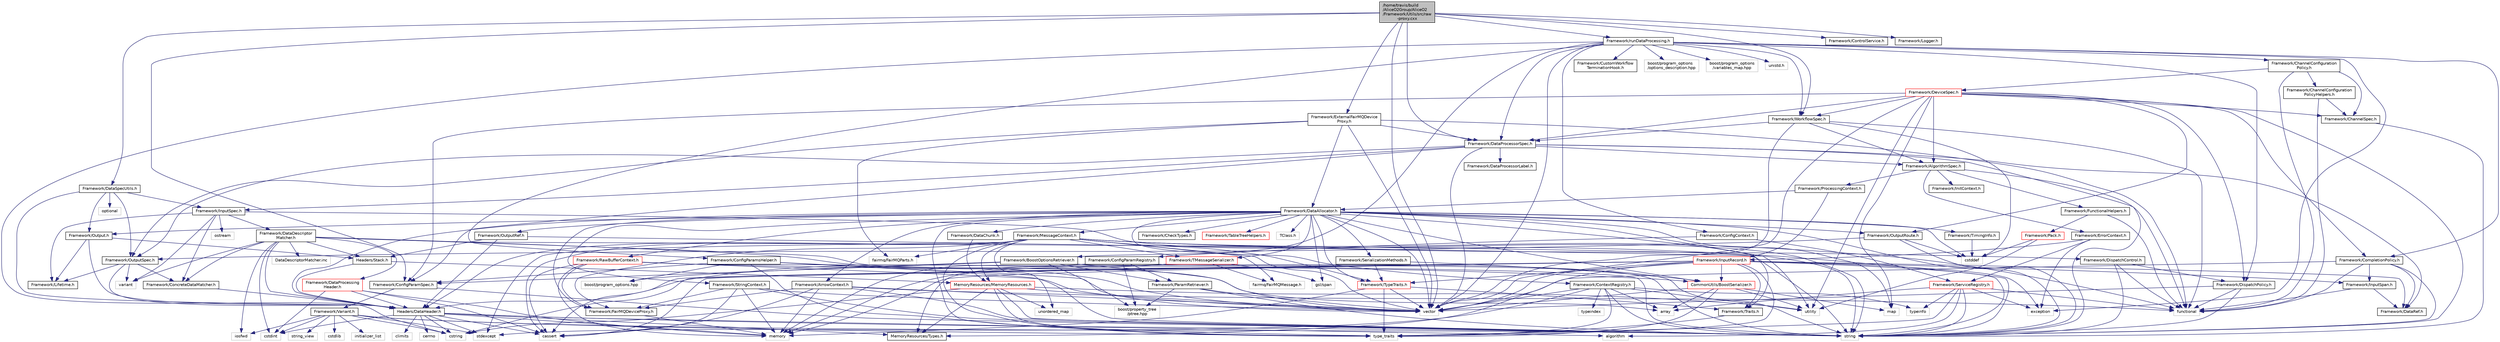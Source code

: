 digraph "/home/travis/build/AliceO2Group/AliceO2/Framework/Utils/src/raw-proxy.cxx"
{
 // INTERACTIVE_SVG=YES
  bgcolor="transparent";
  edge [fontname="Helvetica",fontsize="10",labelfontname="Helvetica",labelfontsize="10"];
  node [fontname="Helvetica",fontsize="10",shape=record];
  Node0 [label="/home/travis/build\l/AliceO2Group/AliceO2\l/Framework/Utils/src/raw\l-proxy.cxx",height=0.2,width=0.4,color="black", fillcolor="grey75", style="filled", fontcolor="black"];
  Node0 -> Node1 [color="midnightblue",fontsize="10",style="solid",fontname="Helvetica"];
  Node1 [label="Framework/WorkflowSpec.h",height=0.2,width=0.4,color="black",URL="$df/da1/WorkflowSpec_8h.html"];
  Node1 -> Node2 [color="midnightblue",fontsize="10",style="solid",fontname="Helvetica"];
  Node2 [label="Framework/DataProcessorSpec.h",height=0.2,width=0.4,color="black",URL="$d0/df4/DataProcessorSpec_8h.html"];
  Node2 -> Node3 [color="midnightblue",fontsize="10",style="solid",fontname="Helvetica"];
  Node3 [label="Framework/AlgorithmSpec.h",height=0.2,width=0.4,color="black",URL="$d0/d14/AlgorithmSpec_8h.html"];
  Node3 -> Node4 [color="midnightblue",fontsize="10",style="solid",fontname="Helvetica"];
  Node4 [label="Framework/ProcessingContext.h",height=0.2,width=0.4,color="black",URL="$de/d6a/ProcessingContext_8h.html"];
  Node4 -> Node5 [color="midnightblue",fontsize="10",style="solid",fontname="Helvetica"];
  Node5 [label="Framework/InputRecord.h",height=0.2,width=0.4,color="red",URL="$d6/d5c/InputRecord_8h.html"];
  Node5 -> Node6 [color="midnightblue",fontsize="10",style="solid",fontname="Helvetica"];
  Node6 [label="Framework/DataRef.h",height=0.2,width=0.4,color="black",URL="$d5/dfb/DataRef_8h.html"];
  Node5 -> Node20 [color="midnightblue",fontsize="10",style="solid",fontname="Helvetica"];
  Node20 [label="Framework/TypeTraits.h",height=0.2,width=0.4,color="red",URL="$d0/d95/TypeTraits_8h.html"];
  Node20 -> Node21 [color="midnightblue",fontsize="10",style="solid",fontname="Helvetica"];
  Node21 [label="type_traits",height=0.2,width=0.4,color="grey75"];
  Node20 -> Node22 [color="midnightblue",fontsize="10",style="solid",fontname="Helvetica"];
  Node22 [label="vector",height=0.2,width=0.4,color="grey75"];
  Node20 -> Node16 [color="midnightblue",fontsize="10",style="solid",fontname="Helvetica"];
  Node16 [label="memory",height=0.2,width=0.4,color="grey75"];
  Node20 -> Node23 [color="midnightblue",fontsize="10",style="solid",fontname="Helvetica"];
  Node23 [label="Framework/Traits.h",height=0.2,width=0.4,color="black",URL="$db/d31/Traits_8h.html"];
  Node23 -> Node21 [color="midnightblue",fontsize="10",style="solid",fontname="Helvetica"];
  Node5 -> Node82 [color="midnightblue",fontsize="10",style="solid",fontname="Helvetica"];
  Node82 [label="Framework/InputSpan.h",height=0.2,width=0.4,color="black",URL="$da/d0f/InputSpan_8h.html"];
  Node82 -> Node6 [color="midnightblue",fontsize="10",style="solid",fontname="Helvetica"];
  Node82 -> Node80 [color="midnightblue",fontsize="10",style="solid",fontname="Helvetica"];
  Node80 [label="functional",height=0.2,width=0.4,color="grey75"];
  Node5 -> Node23 [color="midnightblue",fontsize="10",style="solid",fontname="Helvetica"];
  Node5 -> Node18 [color="midnightblue",fontsize="10",style="solid",fontname="Helvetica"];
  Node18 [label="MemoryResources/Types.h",height=0.2,width=0.4,color="black",URL="$d7/df8/Types_8h.html"];
  Node5 -> Node43 [color="midnightblue",fontsize="10",style="solid",fontname="Helvetica"];
  Node43 [label="Headers/DataHeader.h",height=0.2,width=0.4,color="black",URL="$dc/dcd/DataHeader_8h.html"];
  Node43 -> Node44 [color="midnightblue",fontsize="10",style="solid",fontname="Helvetica"];
  Node44 [label="cstdint",height=0.2,width=0.4,color="grey75"];
  Node43 -> Node16 [color="midnightblue",fontsize="10",style="solid",fontname="Helvetica"];
  Node43 -> Node45 [color="midnightblue",fontsize="10",style="solid",fontname="Helvetica"];
  Node45 [label="cassert",height=0.2,width=0.4,color="grey75"];
  Node43 -> Node46 [color="midnightblue",fontsize="10",style="solid",fontname="Helvetica"];
  Node46 [label="cstring",height=0.2,width=0.4,color="grey75"];
  Node43 -> Node47 [color="midnightblue",fontsize="10",style="solid",fontname="Helvetica"];
  Node47 [label="algorithm",height=0.2,width=0.4,color="grey75"];
  Node43 -> Node48 [color="midnightblue",fontsize="10",style="solid",fontname="Helvetica"];
  Node48 [label="stdexcept",height=0.2,width=0.4,color="grey75"];
  Node43 -> Node49 [color="midnightblue",fontsize="10",style="solid",fontname="Helvetica"];
  Node49 [label="string",height=0.2,width=0.4,color="grey75"];
  Node43 -> Node50 [color="midnightblue",fontsize="10",style="solid",fontname="Helvetica"];
  Node50 [label="climits",height=0.2,width=0.4,color="grey75"];
  Node43 -> Node18 [color="midnightblue",fontsize="10",style="solid",fontname="Helvetica"];
  Node43 -> Node51 [color="midnightblue",fontsize="10",style="solid",fontname="Helvetica"];
  Node51 [label="cerrno",height=0.2,width=0.4,color="grey75"];
  Node5 -> Node27 [color="midnightblue",fontsize="10",style="solid",fontname="Helvetica"];
  Node27 [label="CommonUtils/BoostSerializer.h",height=0.2,width=0.4,color="red",URL="$d7/d91/BoostSerializer_8h.html",tooltip="Templatised boost serializer/deserializer for containers and base types. "];
  Node27 -> Node28 [color="midnightblue",fontsize="10",style="solid",fontname="Helvetica"];
  Node28 [label="utility",height=0.2,width=0.4,color="grey75"];
  Node27 -> Node21 [color="midnightblue",fontsize="10",style="solid",fontname="Helvetica"];
  Node27 -> Node29 [color="midnightblue",fontsize="10",style="solid",fontname="Helvetica"];
  Node29 [label="array",height=0.2,width=0.4,color="grey75"];
  Node27 -> Node22 [color="midnightblue",fontsize="10",style="solid",fontname="Helvetica"];
  Node27 -> Node31 [color="midnightblue",fontsize="10",style="solid",fontname="Helvetica"];
  Node31 [label="map",height=0.2,width=0.4,color="grey75"];
  Node5 -> Node49 [color="midnightblue",fontsize="10",style="solid",fontname="Helvetica"];
  Node5 -> Node22 [color="midnightblue",fontsize="10",style="solid",fontname="Helvetica"];
  Node5 -> Node46 [color="midnightblue",fontsize="10",style="solid",fontname="Helvetica"];
  Node5 -> Node45 [color="midnightblue",fontsize="10",style="solid",fontname="Helvetica"];
  Node5 -> Node85 [color="midnightblue",fontsize="10",style="solid",fontname="Helvetica"];
  Node85 [label="exception",height=0.2,width=0.4,color="grey75"];
  Node5 -> Node16 [color="midnightblue",fontsize="10",style="solid",fontname="Helvetica"];
  Node5 -> Node21 [color="midnightblue",fontsize="10",style="solid",fontname="Helvetica"];
  Node4 -> Node86 [color="midnightblue",fontsize="10",style="solid",fontname="Helvetica"];
  Node86 [label="Framework/DataAllocator.h",height=0.2,width=0.4,color="black",URL="$d1/d28/DataAllocator_8h.html"];
  Node86 -> Node87 [color="midnightblue",fontsize="10",style="solid",fontname="Helvetica"];
  Node87 [label="Framework/ContextRegistry.h",height=0.2,width=0.4,color="black",URL="$df/d2f/ContextRegistry_8h.html"];
  Node87 -> Node88 [color="midnightblue",fontsize="10",style="solid",fontname="Helvetica"];
  Node88 [label="typeinfo",height=0.2,width=0.4,color="grey75"];
  Node87 -> Node89 [color="midnightblue",fontsize="10",style="solid",fontname="Helvetica"];
  Node89 [label="typeindex",height=0.2,width=0.4,color="grey75"];
  Node87 -> Node21 [color="midnightblue",fontsize="10",style="solid",fontname="Helvetica"];
  Node87 -> Node49 [color="midnightblue",fontsize="10",style="solid",fontname="Helvetica"];
  Node87 -> Node48 [color="midnightblue",fontsize="10",style="solid",fontname="Helvetica"];
  Node87 -> Node22 [color="midnightblue",fontsize="10",style="solid",fontname="Helvetica"];
  Node87 -> Node28 [color="midnightblue",fontsize="10",style="solid",fontname="Helvetica"];
  Node87 -> Node29 [color="midnightblue",fontsize="10",style="solid",fontname="Helvetica"];
  Node86 -> Node90 [color="midnightblue",fontsize="10",style="solid",fontname="Helvetica"];
  Node90 [label="Framework/MessageContext.h",height=0.2,width=0.4,color="black",URL="$dc/dc4/MessageContext_8h.html"];
  Node90 -> Node91 [color="midnightblue",fontsize="10",style="solid",fontname="Helvetica"];
  Node91 [label="Framework/DispatchControl.h",height=0.2,width=0.4,color="black",URL="$dd/dda/DispatchControl_8h.html"];
  Node91 -> Node92 [color="midnightblue",fontsize="10",style="solid",fontname="Helvetica"];
  Node92 [label="Framework/DispatchPolicy.h",height=0.2,width=0.4,color="black",URL="$da/de6/DispatchPolicy_8h.html"];
  Node92 -> Node80 [color="midnightblue",fontsize="10",style="solid",fontname="Helvetica"];
  Node92 -> Node49 [color="midnightblue",fontsize="10",style="solid",fontname="Helvetica"];
  Node92 -> Node22 [color="midnightblue",fontsize="10",style="solid",fontname="Helvetica"];
  Node91 -> Node80 [color="midnightblue",fontsize="10",style="solid",fontname="Helvetica"];
  Node91 -> Node49 [color="midnightblue",fontsize="10",style="solid",fontname="Helvetica"];
  Node90 -> Node93 [color="midnightblue",fontsize="10",style="solid",fontname="Helvetica"];
  Node93 [label="Framework/FairMQDeviceProxy.h",height=0.2,width=0.4,color="black",URL="$d8/d71/FairMQDeviceProxy_8h.html"];
  Node93 -> Node16 [color="midnightblue",fontsize="10",style="solid",fontname="Helvetica"];
  Node90 -> Node8 [color="midnightblue",fontsize="10",style="solid",fontname="Helvetica"];
  Node8 [label="Framework/TMessageSerializer.h",height=0.2,width=0.4,color="red",URL="$d8/d3c/TMessageSerializer_8h.html"];
  Node8 -> Node9 [color="midnightblue",fontsize="10",style="solid",fontname="Helvetica"];
  Node9 [label="fairmq/FairMQMessage.h",height=0.2,width=0.4,color="grey75"];
  Node8 -> Node15 [color="midnightblue",fontsize="10",style="solid",fontname="Helvetica"];
  Node15 [label="gsl/span",height=0.2,width=0.4,color="grey75"];
  Node8 -> Node16 [color="midnightblue",fontsize="10",style="solid",fontname="Helvetica"];
  Node8 -> Node18 [color="midnightblue",fontsize="10",style="solid",fontname="Helvetica"];
  Node90 -> Node20 [color="midnightblue",fontsize="10",style="solid",fontname="Helvetica"];
  Node90 -> Node43 [color="midnightblue",fontsize="10",style="solid",fontname="Helvetica"];
  Node90 -> Node61 [color="midnightblue",fontsize="10",style="solid",fontname="Helvetica"];
  Node61 [label="MemoryResources/MemoryResources.h",height=0.2,width=0.4,color="red",URL="$dc/d03/MemoryResources_8h.html"];
  Node61 -> Node46 [color="midnightblue",fontsize="10",style="solid",fontname="Helvetica"];
  Node61 -> Node49 [color="midnightblue",fontsize="10",style="solid",fontname="Helvetica"];
  Node61 -> Node21 [color="midnightblue",fontsize="10",style="solid",fontname="Helvetica"];
  Node61 -> Node28 [color="midnightblue",fontsize="10",style="solid",fontname="Helvetica"];
  Node61 -> Node22 [color="midnightblue",fontsize="10",style="solid",fontname="Helvetica"];
  Node61 -> Node66 [color="midnightblue",fontsize="10",style="solid",fontname="Helvetica"];
  Node66 [label="unordered_map",height=0.2,width=0.4,color="grey75"];
  Node61 -> Node18 [color="midnightblue",fontsize="10",style="solid",fontname="Helvetica"];
  Node90 -> Node9 [color="midnightblue",fontsize="10",style="solid",fontname="Helvetica"];
  Node90 -> Node94 [color="midnightblue",fontsize="10",style="solid",fontname="Helvetica"];
  Node94 [label="fairmq/FairMQParts.h",height=0.2,width=0.4,color="grey75"];
  Node90 -> Node45 [color="midnightblue",fontsize="10",style="solid",fontname="Helvetica"];
  Node90 -> Node80 [color="midnightblue",fontsize="10",style="solid",fontname="Helvetica"];
  Node90 -> Node48 [color="midnightblue",fontsize="10",style="solid",fontname="Helvetica"];
  Node90 -> Node49 [color="midnightblue",fontsize="10",style="solid",fontname="Helvetica"];
  Node90 -> Node21 [color="midnightblue",fontsize="10",style="solid",fontname="Helvetica"];
  Node90 -> Node66 [color="midnightblue",fontsize="10",style="solid",fontname="Helvetica"];
  Node90 -> Node22 [color="midnightblue",fontsize="10",style="solid",fontname="Helvetica"];
  Node86 -> Node95 [color="midnightblue",fontsize="10",style="solid",fontname="Helvetica"];
  Node95 [label="Framework/StringContext.h",height=0.2,width=0.4,color="black",URL="$dd/df6/StringContext_8h.html"];
  Node95 -> Node93 [color="midnightblue",fontsize="10",style="solid",fontname="Helvetica"];
  Node95 -> Node22 [color="midnightblue",fontsize="10",style="solid",fontname="Helvetica"];
  Node95 -> Node45 [color="midnightblue",fontsize="10",style="solid",fontname="Helvetica"];
  Node95 -> Node49 [color="midnightblue",fontsize="10",style="solid",fontname="Helvetica"];
  Node95 -> Node16 [color="midnightblue",fontsize="10",style="solid",fontname="Helvetica"];
  Node86 -> Node96 [color="midnightblue",fontsize="10",style="solid",fontname="Helvetica"];
  Node96 [label="Framework/ArrowContext.h",height=0.2,width=0.4,color="black",URL="$d8/da2/ArrowContext_8h.html"];
  Node96 -> Node93 [color="midnightblue",fontsize="10",style="solid",fontname="Helvetica"];
  Node96 -> Node45 [color="midnightblue",fontsize="10",style="solid",fontname="Helvetica"];
  Node96 -> Node80 [color="midnightblue",fontsize="10",style="solid",fontname="Helvetica"];
  Node96 -> Node16 [color="midnightblue",fontsize="10",style="solid",fontname="Helvetica"];
  Node96 -> Node49 [color="midnightblue",fontsize="10",style="solid",fontname="Helvetica"];
  Node96 -> Node22 [color="midnightblue",fontsize="10",style="solid",fontname="Helvetica"];
  Node86 -> Node97 [color="midnightblue",fontsize="10",style="solid",fontname="Helvetica"];
  Node97 [label="Framework/RawBufferContext.h",height=0.2,width=0.4,color="red",URL="$d8/d25/RawBufferContext_8h.html",tooltip=" "];
  Node97 -> Node93 [color="midnightblue",fontsize="10",style="solid",fontname="Helvetica"];
  Node97 -> Node27 [color="midnightblue",fontsize="10",style="solid",fontname="Helvetica"];
  Node97 -> Node22 [color="midnightblue",fontsize="10",style="solid",fontname="Helvetica"];
  Node97 -> Node45 [color="midnightblue",fontsize="10",style="solid",fontname="Helvetica"];
  Node97 -> Node49 [color="midnightblue",fontsize="10",style="solid",fontname="Helvetica"];
  Node97 -> Node16 [color="midnightblue",fontsize="10",style="solid",fontname="Helvetica"];
  Node86 -> Node27 [color="midnightblue",fontsize="10",style="solid",fontname="Helvetica"];
  Node86 -> Node74 [color="midnightblue",fontsize="10",style="solid",fontname="Helvetica"];
  Node74 [label="Framework/Output.h",height=0.2,width=0.4,color="black",URL="$d3/ddf/Output_8h.html"];
  Node74 -> Node43 [color="midnightblue",fontsize="10",style="solid",fontname="Helvetica"];
  Node74 -> Node52 [color="midnightblue",fontsize="10",style="solid",fontname="Helvetica"];
  Node52 [label="Framework/Lifetime.h",height=0.2,width=0.4,color="black",URL="$dc/dca/Lifetime_8h.html"];
  Node74 -> Node60 [color="midnightblue",fontsize="10",style="solid",fontname="Helvetica"];
  Node60 [label="Headers/Stack.h",height=0.2,width=0.4,color="black",URL="$d4/d00/Headers_2include_2Headers_2Stack_8h.html"];
  Node60 -> Node61 [color="midnightblue",fontsize="10",style="solid",fontname="Helvetica"];
  Node60 -> Node43 [color="midnightblue",fontsize="10",style="solid",fontname="Helvetica"];
  Node86 -> Node99 [color="midnightblue",fontsize="10",style="solid",fontname="Helvetica"];
  Node99 [label="Framework/OutputRef.h",height=0.2,width=0.4,color="black",URL="$d6/d5a/OutputRef_8h.html"];
  Node99 -> Node43 [color="midnightblue",fontsize="10",style="solid",fontname="Helvetica"];
  Node99 -> Node60 [color="midnightblue",fontsize="10",style="solid",fontname="Helvetica"];
  Node99 -> Node49 [color="midnightblue",fontsize="10",style="solid",fontname="Helvetica"];
  Node86 -> Node100 [color="midnightblue",fontsize="10",style="solid",fontname="Helvetica"];
  Node100 [label="Framework/OutputRoute.h",height=0.2,width=0.4,color="black",URL="$d6/df4/OutputRoute_8h.html"];
  Node100 -> Node42 [color="midnightblue",fontsize="10",style="solid",fontname="Helvetica"];
  Node42 [label="Framework/OutputSpec.h",height=0.2,width=0.4,color="black",URL="$db/d2d/OutputSpec_8h.html"];
  Node42 -> Node43 [color="midnightblue",fontsize="10",style="solid",fontname="Helvetica"];
  Node42 -> Node52 [color="midnightblue",fontsize="10",style="solid",fontname="Helvetica"];
  Node42 -> Node53 [color="midnightblue",fontsize="10",style="solid",fontname="Helvetica"];
  Node53 [label="Framework/ConcreteDataMatcher.h",height=0.2,width=0.4,color="black",URL="$d0/d1b/ConcreteDataMatcher_8h.html"];
  Node53 -> Node43 [color="midnightblue",fontsize="10",style="solid",fontname="Helvetica"];
  Node42 -> Node54 [color="midnightblue",fontsize="10",style="solid",fontname="Helvetica"];
  Node54 [label="variant",height=0.2,width=0.4,color="grey75"];
  Node100 -> Node81 [color="midnightblue",fontsize="10",style="solid",fontname="Helvetica"];
  Node81 [label="cstddef",height=0.2,width=0.4,color="grey75"];
  Node100 -> Node49 [color="midnightblue",fontsize="10",style="solid",fontname="Helvetica"];
  Node86 -> Node101 [color="midnightblue",fontsize="10",style="solid",fontname="Helvetica"];
  Node101 [label="Framework/DataChunk.h",height=0.2,width=0.4,color="black",URL="$d7/d31/DataChunk_8h.html"];
  Node101 -> Node61 [color="midnightblue",fontsize="10",style="solid",fontname="Helvetica"];
  Node86 -> Node93 [color="midnightblue",fontsize="10",style="solid",fontname="Helvetica"];
  Node86 -> Node102 [color="midnightblue",fontsize="10",style="solid",fontname="Helvetica"];
  Node102 [label="Framework/TimingInfo.h",height=0.2,width=0.4,color="black",URL="$da/d2b/TimingInfo_8h.html"];
  Node102 -> Node81 [color="midnightblue",fontsize="10",style="solid",fontname="Helvetica"];
  Node86 -> Node8 [color="midnightblue",fontsize="10",style="solid",fontname="Helvetica"];
  Node86 -> Node20 [color="midnightblue",fontsize="10",style="solid",fontname="Helvetica"];
  Node86 -> Node23 [color="midnightblue",fontsize="10",style="solid",fontname="Helvetica"];
  Node86 -> Node19 [color="midnightblue",fontsize="10",style="solid",fontname="Helvetica"];
  Node19 [label="Framework/SerializationMethods.h",height=0.2,width=0.4,color="black",URL="$d1/d53/SerializationMethods_8h.html",tooltip="Type wrappers for enfording a specific serialization method. "];
  Node19 -> Node20 [color="midnightblue",fontsize="10",style="solid",fontname="Helvetica"];
  Node19 -> Node27 [color="midnightblue",fontsize="10",style="solid",fontname="Helvetica"];
  Node86 -> Node103 [color="midnightblue",fontsize="10",style="solid",fontname="Helvetica"];
  Node103 [label="Framework/CheckTypes.h",height=0.2,width=0.4,color="black",URL="$d1/d00/CheckTypes_8h.html"];
  Node86 -> Node104 [color="midnightblue",fontsize="10",style="solid",fontname="Helvetica"];
  Node104 [label="Framework/TableTreeHelpers.h",height=0.2,width=0.4,color="red",URL="$d4/df5/TableTreeHelpers_8h.html"];
  Node86 -> Node43 [color="midnightblue",fontsize="10",style="solid",fontname="Helvetica"];
  Node86 -> Node76 [color="midnightblue",fontsize="10",style="solid",fontname="Helvetica"];
  Node76 [label="TClass.h",height=0.2,width=0.4,color="grey75"];
  Node86 -> Node15 [color="midnightblue",fontsize="10",style="solid",fontname="Helvetica"];
  Node86 -> Node22 [color="midnightblue",fontsize="10",style="solid",fontname="Helvetica"];
  Node86 -> Node31 [color="midnightblue",fontsize="10",style="solid",fontname="Helvetica"];
  Node86 -> Node49 [color="midnightblue",fontsize="10",style="solid",fontname="Helvetica"];
  Node86 -> Node28 [color="midnightblue",fontsize="10",style="solid",fontname="Helvetica"];
  Node86 -> Node21 [color="midnightblue",fontsize="10",style="solid",fontname="Helvetica"];
  Node86 -> Node81 [color="midnightblue",fontsize="10",style="solid",fontname="Helvetica"];
  Node3 -> Node134 [color="midnightblue",fontsize="10",style="solid",fontname="Helvetica"];
  Node134 [label="Framework/ErrorContext.h",height=0.2,width=0.4,color="black",URL="$d7/dad/ErrorContext_8h.html"];
  Node134 -> Node5 [color="midnightblue",fontsize="10",style="solid",fontname="Helvetica"];
  Node134 -> Node135 [color="midnightblue",fontsize="10",style="solid",fontname="Helvetica"];
  Node135 [label="Framework/ServiceRegistry.h",height=0.2,width=0.4,color="red",URL="$d8/d17/ServiceRegistry_8h.html"];
  Node135 -> Node47 [color="midnightblue",fontsize="10",style="solid",fontname="Helvetica"];
  Node135 -> Node29 [color="midnightblue",fontsize="10",style="solid",fontname="Helvetica"];
  Node135 -> Node85 [color="midnightblue",fontsize="10",style="solid",fontname="Helvetica"];
  Node135 -> Node80 [color="midnightblue",fontsize="10",style="solid",fontname="Helvetica"];
  Node135 -> Node49 [color="midnightblue",fontsize="10",style="solid",fontname="Helvetica"];
  Node135 -> Node21 [color="midnightblue",fontsize="10",style="solid",fontname="Helvetica"];
  Node135 -> Node88 [color="midnightblue",fontsize="10",style="solid",fontname="Helvetica"];
  Node134 -> Node85 [color="midnightblue",fontsize="10",style="solid",fontname="Helvetica"];
  Node3 -> Node138 [color="midnightblue",fontsize="10",style="solid",fontname="Helvetica"];
  Node138 [label="Framework/InitContext.h",height=0.2,width=0.4,color="black",URL="$d4/d2b/InitContext_8h.html"];
  Node3 -> Node111 [color="midnightblue",fontsize="10",style="solid",fontname="Helvetica"];
  Node111 [label="Framework/FunctionalHelpers.h",height=0.2,width=0.4,color="black",URL="$de/d9b/FunctionalHelpers_8h.html"];
  Node111 -> Node110 [color="midnightblue",fontsize="10",style="solid",fontname="Helvetica"];
  Node110 [label="Framework/Pack.h",height=0.2,width=0.4,color="red",URL="$dd/dce/Pack_8h.html"];
  Node110 -> Node81 [color="midnightblue",fontsize="10",style="solid",fontname="Helvetica"];
  Node110 -> Node28 [color="midnightblue",fontsize="10",style="solid",fontname="Helvetica"];
  Node111 -> Node80 [color="midnightblue",fontsize="10",style="solid",fontname="Helvetica"];
  Node3 -> Node80 [color="midnightblue",fontsize="10",style="solid",fontname="Helvetica"];
  Node2 -> Node139 [color="midnightblue",fontsize="10",style="solid",fontname="Helvetica"];
  Node139 [label="Framework/ConfigParamSpec.h",height=0.2,width=0.4,color="black",URL="$d0/d1c/ConfigParamSpec_8h.html"];
  Node139 -> Node140 [color="midnightblue",fontsize="10",style="solid",fontname="Helvetica"];
  Node140 [label="Framework/Variant.h",height=0.2,width=0.4,color="black",URL="$de/d56/Variant_8h.html"];
  Node140 -> Node21 [color="midnightblue",fontsize="10",style="solid",fontname="Helvetica"];
  Node140 -> Node46 [color="midnightblue",fontsize="10",style="solid",fontname="Helvetica"];
  Node140 -> Node44 [color="midnightblue",fontsize="10",style="solid",fontname="Helvetica"];
  Node140 -> Node141 [color="midnightblue",fontsize="10",style="solid",fontname="Helvetica"];
  Node141 [label="cstdlib",height=0.2,width=0.4,color="grey75"];
  Node140 -> Node48 [color="midnightblue",fontsize="10",style="solid",fontname="Helvetica"];
  Node140 -> Node71 [color="midnightblue",fontsize="10",style="solid",fontname="Helvetica"];
  Node71 [label="iosfwd",height=0.2,width=0.4,color="grey75"];
  Node140 -> Node142 [color="midnightblue",fontsize="10",style="solid",fontname="Helvetica"];
  Node142 [label="initializer_list",height=0.2,width=0.4,color="grey75"];
  Node140 -> Node143 [color="midnightblue",fontsize="10",style="solid",fontname="Helvetica"];
  Node143 [label="string_view",height=0.2,width=0.4,color="grey75"];
  Node140 -> Node49 [color="midnightblue",fontsize="10",style="solid",fontname="Helvetica"];
  Node139 -> Node49 [color="midnightblue",fontsize="10",style="solid",fontname="Helvetica"];
  Node2 -> Node144 [color="midnightblue",fontsize="10",style="solid",fontname="Helvetica"];
  Node144 [label="Framework/DataProcessorLabel.h",height=0.2,width=0.4,color="black",URL="$d1/df2/DataProcessorLabel_8h.html"];
  Node2 -> Node6 [color="midnightblue",fontsize="10",style="solid",fontname="Helvetica"];
  Node2 -> Node55 [color="midnightblue",fontsize="10",style="solid",fontname="Helvetica"];
  Node55 [label="Framework/InputSpec.h",height=0.2,width=0.4,color="black",URL="$d5/d3f/InputSpec_8h.html"];
  Node55 -> Node52 [color="midnightblue",fontsize="10",style="solid",fontname="Helvetica"];
  Node55 -> Node53 [color="midnightblue",fontsize="10",style="solid",fontname="Helvetica"];
  Node55 -> Node56 [color="midnightblue",fontsize="10",style="solid",fontname="Helvetica"];
  Node56 [label="Framework/DataDescriptor\lMatcher.h",height=0.2,width=0.4,color="black",URL="$d3/da3/DataDescriptorMatcher_8h.html"];
  Node56 -> Node53 [color="midnightblue",fontsize="10",style="solid",fontname="Helvetica"];
  Node56 -> Node57 [color="midnightblue",fontsize="10",style="solid",fontname="Helvetica"];
  Node57 [label="Framework/DataProcessing\lHeader.h",height=0.2,width=0.4,color="red",URL="$d6/dc9/DataProcessingHeader_8h.html"];
  Node57 -> Node43 [color="midnightblue",fontsize="10",style="solid",fontname="Helvetica"];
  Node57 -> Node44 [color="midnightblue",fontsize="10",style="solid",fontname="Helvetica"];
  Node57 -> Node16 [color="midnightblue",fontsize="10",style="solid",fontname="Helvetica"];
  Node57 -> Node45 [color="midnightblue",fontsize="10",style="solid",fontname="Helvetica"];
  Node56 -> Node43 [color="midnightblue",fontsize="10",style="solid",fontname="Helvetica"];
  Node56 -> Node60 [color="midnightblue",fontsize="10",style="solid",fontname="Helvetica"];
  Node56 -> Node29 [color="midnightblue",fontsize="10",style="solid",fontname="Helvetica"];
  Node56 -> Node44 [color="midnightblue",fontsize="10",style="solid",fontname="Helvetica"];
  Node56 -> Node71 [color="midnightblue",fontsize="10",style="solid",fontname="Helvetica"];
  Node56 -> Node49 [color="midnightblue",fontsize="10",style="solid",fontname="Helvetica"];
  Node56 -> Node54 [color="midnightblue",fontsize="10",style="solid",fontname="Helvetica"];
  Node56 -> Node22 [color="midnightblue",fontsize="10",style="solid",fontname="Helvetica"];
  Node56 -> Node72 [color="midnightblue",fontsize="10",style="solid",fontname="Helvetica"];
  Node72 [label="DataDescriptorMatcher.inc",height=0.2,width=0.4,color="grey75"];
  Node55 -> Node49 [color="midnightblue",fontsize="10",style="solid",fontname="Helvetica"];
  Node55 -> Node73 [color="midnightblue",fontsize="10",style="solid",fontname="Helvetica"];
  Node73 [label="ostream",height=0.2,width=0.4,color="grey75"];
  Node55 -> Node54 [color="midnightblue",fontsize="10",style="solid",fontname="Helvetica"];
  Node2 -> Node42 [color="midnightblue",fontsize="10",style="solid",fontname="Helvetica"];
  Node2 -> Node49 [color="midnightblue",fontsize="10",style="solid",fontname="Helvetica"];
  Node2 -> Node22 [color="midnightblue",fontsize="10",style="solid",fontname="Helvetica"];
  Node1 -> Node3 [color="midnightblue",fontsize="10",style="solid",fontname="Helvetica"];
  Node1 -> Node22 [color="midnightblue",fontsize="10",style="solid",fontname="Helvetica"];
  Node1 -> Node80 [color="midnightblue",fontsize="10",style="solid",fontname="Helvetica"];
  Node1 -> Node81 [color="midnightblue",fontsize="10",style="solid",fontname="Helvetica"];
  Node0 -> Node2 [color="midnightblue",fontsize="10",style="solid",fontname="Helvetica"];
  Node0 -> Node41 [color="midnightblue",fontsize="10",style="solid",fontname="Helvetica"];
  Node41 [label="Framework/DataSpecUtils.h",height=0.2,width=0.4,color="black",URL="$d6/d68/DataSpecUtils_8h.html"];
  Node41 -> Node42 [color="midnightblue",fontsize="10",style="solid",fontname="Helvetica"];
  Node41 -> Node55 [color="midnightblue",fontsize="10",style="solid",fontname="Helvetica"];
  Node41 -> Node43 [color="midnightblue",fontsize="10",style="solid",fontname="Helvetica"];
  Node41 -> Node74 [color="midnightblue",fontsize="10",style="solid",fontname="Helvetica"];
  Node41 -> Node75 [color="midnightblue",fontsize="10",style="solid",fontname="Helvetica"];
  Node75 [label="optional",height=0.2,width=0.4,color="grey75"];
  Node0 -> Node145 [color="midnightblue",fontsize="10",style="solid",fontname="Helvetica"];
  Node145 [label="Framework/ControlService.h",height=0.2,width=0.4,color="black",URL="$d2/d43/ControlService_8h.html"];
  Node0 -> Node146 [color="midnightblue",fontsize="10",style="solid",fontname="Helvetica"];
  Node146 [label="Framework/Logger.h",height=0.2,width=0.4,color="black",URL="$dd/da4/Logger_8h.html"];
  Node0 -> Node139 [color="midnightblue",fontsize="10",style="solid",fontname="Helvetica"];
  Node0 -> Node147 [color="midnightblue",fontsize="10",style="solid",fontname="Helvetica"];
  Node147 [label="Framework/ExternalFairMQDevice\lProxy.h",height=0.2,width=0.4,color="black",URL="$d6/d03/ExternalFairMQDeviceProxy_8h.html"];
  Node147 -> Node2 [color="midnightblue",fontsize="10",style="solid",fontname="Helvetica"];
  Node147 -> Node42 [color="midnightblue",fontsize="10",style="solid",fontname="Helvetica"];
  Node147 -> Node86 [color="midnightblue",fontsize="10",style="solid",fontname="Helvetica"];
  Node147 -> Node94 [color="midnightblue",fontsize="10",style="solid",fontname="Helvetica"];
  Node147 -> Node22 [color="midnightblue",fontsize="10",style="solid",fontname="Helvetica"];
  Node147 -> Node80 [color="midnightblue",fontsize="10",style="solid",fontname="Helvetica"];
  Node0 -> Node22 [color="midnightblue",fontsize="10",style="solid",fontname="Helvetica"];
  Node0 -> Node148 [color="midnightblue",fontsize="10",style="solid",fontname="Helvetica"];
  Node148 [label="Framework/runDataProcessing.h",height=0.2,width=0.4,color="black",URL="$db/dd0/runDataProcessing_8h.html"];
  Node148 -> Node149 [color="midnightblue",fontsize="10",style="solid",fontname="Helvetica"];
  Node149 [label="Framework/ChannelConfiguration\lPolicy.h",height=0.2,width=0.4,color="black",URL="$dd/d0f/ChannelConfigurationPolicy_8h.html"];
  Node149 -> Node150 [color="midnightblue",fontsize="10",style="solid",fontname="Helvetica"];
  Node150 [label="Framework/ChannelConfiguration\lPolicyHelpers.h",height=0.2,width=0.4,color="black",URL="$d6/d05/ChannelConfigurationPolicyHelpers_8h.html"];
  Node150 -> Node151 [color="midnightblue",fontsize="10",style="solid",fontname="Helvetica"];
  Node151 [label="Framework/ChannelSpec.h",height=0.2,width=0.4,color="black",URL="$d6/d72/ChannelSpec_8h.html"];
  Node151 -> Node49 [color="midnightblue",fontsize="10",style="solid",fontname="Helvetica"];
  Node150 -> Node80 [color="midnightblue",fontsize="10",style="solid",fontname="Helvetica"];
  Node149 -> Node151 [color="midnightblue",fontsize="10",style="solid",fontname="Helvetica"];
  Node149 -> Node152 [color="midnightblue",fontsize="10",style="solid",fontname="Helvetica"];
  Node152 [label="Framework/DeviceSpec.h",height=0.2,width=0.4,color="red",URL="$df/de8/DeviceSpec_8h.html"];
  Node152 -> Node1 [color="midnightblue",fontsize="10",style="solid",fontname="Helvetica"];
  Node152 -> Node2 [color="midnightblue",fontsize="10",style="solid",fontname="Helvetica"];
  Node152 -> Node151 [color="midnightblue",fontsize="10",style="solid",fontname="Helvetica"];
  Node152 -> Node3 [color="midnightblue",fontsize="10",style="solid",fontname="Helvetica"];
  Node152 -> Node139 [color="midnightblue",fontsize="10",style="solid",fontname="Helvetica"];
  Node152 -> Node100 [color="midnightblue",fontsize="10",style="solid",fontname="Helvetica"];
  Node152 -> Node158 [color="midnightblue",fontsize="10",style="solid",fontname="Helvetica"];
  Node158 [label="Framework/CompletionPolicy.h",height=0.2,width=0.4,color="black",URL="$df/dd6/CompletionPolicy_8h.html"];
  Node158 -> Node6 [color="midnightblue",fontsize="10",style="solid",fontname="Helvetica"];
  Node158 -> Node82 [color="midnightblue",fontsize="10",style="solid",fontname="Helvetica"];
  Node158 -> Node80 [color="midnightblue",fontsize="10",style="solid",fontname="Helvetica"];
  Node158 -> Node49 [color="midnightblue",fontsize="10",style="solid",fontname="Helvetica"];
  Node158 -> Node22 [color="midnightblue",fontsize="10",style="solid",fontname="Helvetica"];
  Node152 -> Node92 [color="midnightblue",fontsize="10",style="solid",fontname="Helvetica"];
  Node152 -> Node22 [color="midnightblue",fontsize="10",style="solid",fontname="Helvetica"];
  Node152 -> Node49 [color="midnightblue",fontsize="10",style="solid",fontname="Helvetica"];
  Node152 -> Node31 [color="midnightblue",fontsize="10",style="solid",fontname="Helvetica"];
  Node152 -> Node28 [color="midnightblue",fontsize="10",style="solid",fontname="Helvetica"];
  Node149 -> Node80 [color="midnightblue",fontsize="10",style="solid",fontname="Helvetica"];
  Node148 -> Node158 [color="midnightblue",fontsize="10",style="solid",fontname="Helvetica"];
  Node148 -> Node92 [color="midnightblue",fontsize="10",style="solid",fontname="Helvetica"];
  Node148 -> Node159 [color="midnightblue",fontsize="10",style="solid",fontname="Helvetica"];
  Node159 [label="Framework/ConfigParamsHelper.h",height=0.2,width=0.4,color="black",URL="$dd/d2b/ConfigParamsHelper_8h.html"];
  Node159 -> Node139 [color="midnightblue",fontsize="10",style="solid",fontname="Helvetica"];
  Node159 -> Node160 [color="midnightblue",fontsize="10",style="solid",fontname="Helvetica"];
  Node160 [label="boost/program_options.hpp",height=0.2,width=0.4,color="grey75"];
  Node159 -> Node49 [color="midnightblue",fontsize="10",style="solid",fontname="Helvetica"];
  Node159 -> Node22 [color="midnightblue",fontsize="10",style="solid",fontname="Helvetica"];
  Node159 -> Node21 [color="midnightblue",fontsize="10",style="solid",fontname="Helvetica"];
  Node148 -> Node2 [color="midnightblue",fontsize="10",style="solid",fontname="Helvetica"];
  Node148 -> Node1 [color="midnightblue",fontsize="10",style="solid",fontname="Helvetica"];
  Node148 -> Node161 [color="midnightblue",fontsize="10",style="solid",fontname="Helvetica"];
  Node161 [label="Framework/ConfigContext.h",height=0.2,width=0.4,color="black",URL="$d7/d2e/ConfigContext_8h.html"];
  Node161 -> Node162 [color="midnightblue",fontsize="10",style="solid",fontname="Helvetica"];
  Node162 [label="Framework/ConfigParamRegistry.h",height=0.2,width=0.4,color="black",URL="$de/dc6/ConfigParamRegistry_8h.html"];
  Node162 -> Node163 [color="midnightblue",fontsize="10",style="solid",fontname="Helvetica"];
  Node163 [label="Framework/ParamRetriever.h",height=0.2,width=0.4,color="black",URL="$df/d72/ParamRetriever_8h.html"];
  Node163 -> Node164 [color="midnightblue",fontsize="10",style="solid",fontname="Helvetica"];
  Node164 [label="boost/property_tree\l/ptree.hpp",height=0.2,width=0.4,color="grey75"];
  Node163 -> Node49 [color="midnightblue",fontsize="10",style="solid",fontname="Helvetica"];
  Node163 -> Node22 [color="midnightblue",fontsize="10",style="solid",fontname="Helvetica"];
  Node162 -> Node164 [color="midnightblue",fontsize="10",style="solid",fontname="Helvetica"];
  Node162 -> Node16 [color="midnightblue",fontsize="10",style="solid",fontname="Helvetica"];
  Node162 -> Node49 [color="midnightblue",fontsize="10",style="solid",fontname="Helvetica"];
  Node162 -> Node45 [color="midnightblue",fontsize="10",style="solid",fontname="Helvetica"];
  Node161 -> Node135 [color="midnightblue",fontsize="10",style="solid",fontname="Helvetica"];
  Node148 -> Node165 [color="midnightblue",fontsize="10",style="solid",fontname="Helvetica"];
  Node165 [label="Framework/BoostOptionsRetriever.h",height=0.2,width=0.4,color="black",URL="$d3/d7e/BoostOptionsRetriever_8h.html"];
  Node165 -> Node139 [color="midnightblue",fontsize="10",style="solid",fontname="Helvetica"];
  Node165 -> Node163 [color="midnightblue",fontsize="10",style="solid",fontname="Helvetica"];
  Node165 -> Node160 [color="midnightblue",fontsize="10",style="solid",fontname="Helvetica"];
  Node165 -> Node164 [color="midnightblue",fontsize="10",style="solid",fontname="Helvetica"];
  Node165 -> Node49 [color="midnightblue",fontsize="10",style="solid",fontname="Helvetica"];
  Node165 -> Node22 [color="midnightblue",fontsize="10",style="solid",fontname="Helvetica"];
  Node148 -> Node166 [color="midnightblue",fontsize="10",style="solid",fontname="Helvetica"];
  Node166 [label="Framework/CustomWorkflow\lTerminationHook.h",height=0.2,width=0.4,color="black",URL="$da/def/CustomWorkflowTerminationHook_8h.html"];
  Node148 -> Node167 [color="midnightblue",fontsize="10",style="solid",fontname="Helvetica"];
  Node167 [label="boost/program_options\l/options_description.hpp",height=0.2,width=0.4,color="grey75"];
  Node148 -> Node168 [color="midnightblue",fontsize="10",style="solid",fontname="Helvetica"];
  Node168 [label="boost/program_options\l/variables_map.hpp",height=0.2,width=0.4,color="grey75"];
  Node148 -> Node169 [color="midnightblue",fontsize="10",style="solid",fontname="Helvetica"];
  Node169 [label="unistd.h",height=0.2,width=0.4,color="grey75"];
  Node148 -> Node22 [color="midnightblue",fontsize="10",style="solid",fontname="Helvetica"];
  Node148 -> Node46 [color="midnightblue",fontsize="10",style="solid",fontname="Helvetica"];
  Node148 -> Node85 [color="midnightblue",fontsize="10",style="solid",fontname="Helvetica"];
}
